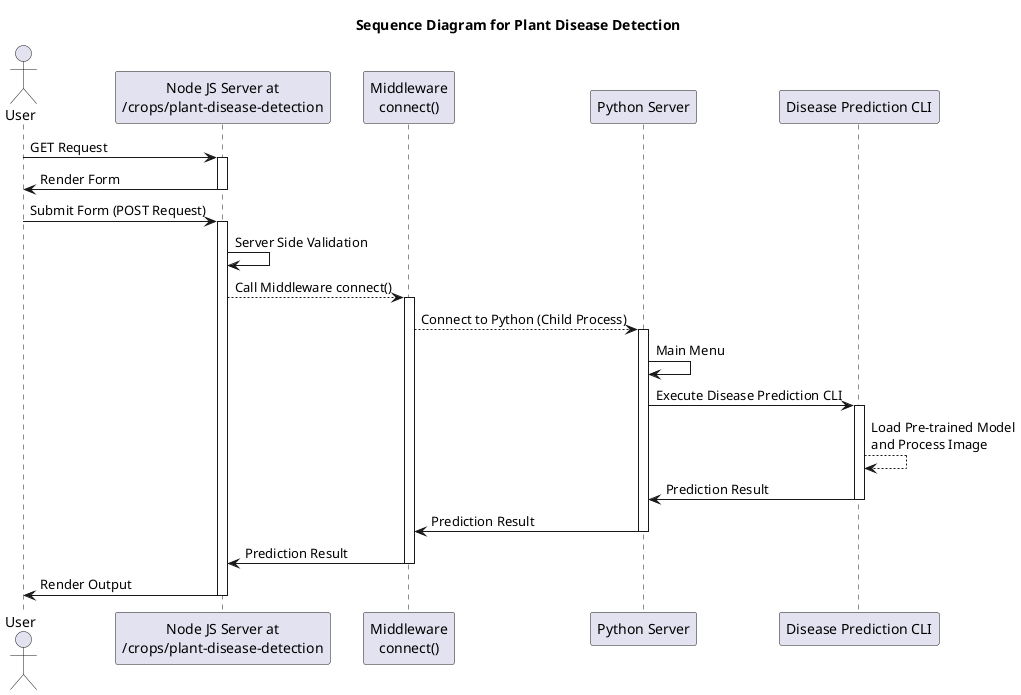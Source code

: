 @startuml Plant Disease Detection
title Sequence Diagram for Plant Disease Detection

actor User as U
participant "Node JS Server at\n/crops/plant-disease-detection" as WS
participant "Middleware\nconnect()" as M
participant "Python Server" as PS
participant "Disease Prediction CLI" as DP

U -> WS: GET Request
activate WS
WS -> U: Render Form
deactivate WS
U -> WS: Submit Form (POST Request)
activate WS
WS -> WS: Server Side Validation
WS --> M: Call Middleware connect()
activate M
M --> PS: Connect to Python (Child Process)
activate PS
PS -> PS: Main Menu
PS -> DP: Execute Disease Prediction CLI
activate DP
DP --> DP: Load Pre-trained Model\nand Process Image
DP -> PS: Prediction Result
deactivate DP
PS -> M: Prediction Result
deactivate PS
M -> WS: Prediction Result
deactivate M
WS -> U: Render Output
deactivate WS
@enduml